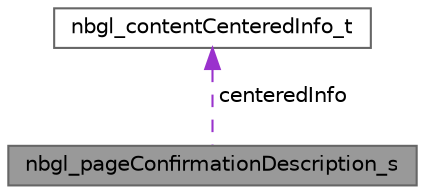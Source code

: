 digraph "nbgl_pageConfirmationDescription_s"
{
 // LATEX_PDF_SIZE
  bgcolor="transparent";
  edge [fontname=Helvetica,fontsize=10,labelfontname=Helvetica,labelfontsize=10];
  node [fontname=Helvetica,fontsize=10,shape=box,height=0.2,width=0.4];
  Node1 [label="nbgl_pageConfirmationDescription_s",height=0.2,width=0.4,color="gray40", fillcolor="grey60", style="filled", fontcolor="black",tooltip="Structure containing all specific information when creating a confirmation page."];
  Node2 -> Node1 [dir="back",color="darkorchid3",style="dashed",label=" centeredInfo" ];
  Node2 [label="nbgl_contentCenteredInfo_t",height=0.2,width=0.4,color="gray40", fillcolor="white", style="filled",URL="$structnbgl__contentCenteredInfo__t.html",tooltip="This structure contains info to build a centered (vertically and horizontally) area,..."];
}
